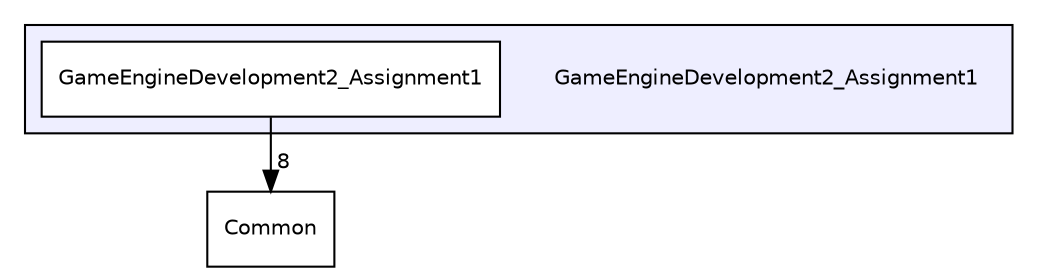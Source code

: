 digraph "GameEngineDevelopment2_Assignment1" {
  compound=true
  node [ fontsize="10", fontname="Helvetica"];
  edge [ labelfontsize="10", labelfontname="Helvetica"];
  subgraph clusterdir_389d8f75d1562423bdeef67eed0be6e6 {
    graph [ bgcolor="#eeeeff", pencolor="black", label="" URL="dir_389d8f75d1562423bdeef67eed0be6e6.html"];
    dir_389d8f75d1562423bdeef67eed0be6e6 [shape=plaintext label="GameEngineDevelopment2_Assignment1"];
    dir_a584dbeadf834ef0fe2d3bcf68b6538e [shape=box label="GameEngineDevelopment2_Assignment1" color="black" fillcolor="white" style="filled" URL="dir_a584dbeadf834ef0fe2d3bcf68b6538e.html"];
  }
  dir_4ab6b4cc6a7edbff49100e9123df213f [shape=box label="Common" URL="dir_4ab6b4cc6a7edbff49100e9123df213f.html"];
  dir_a584dbeadf834ef0fe2d3bcf68b6538e->dir_4ab6b4cc6a7edbff49100e9123df213f [headlabel="8", labeldistance=1.5 headhref="dir_000002_000000.html"];
}
